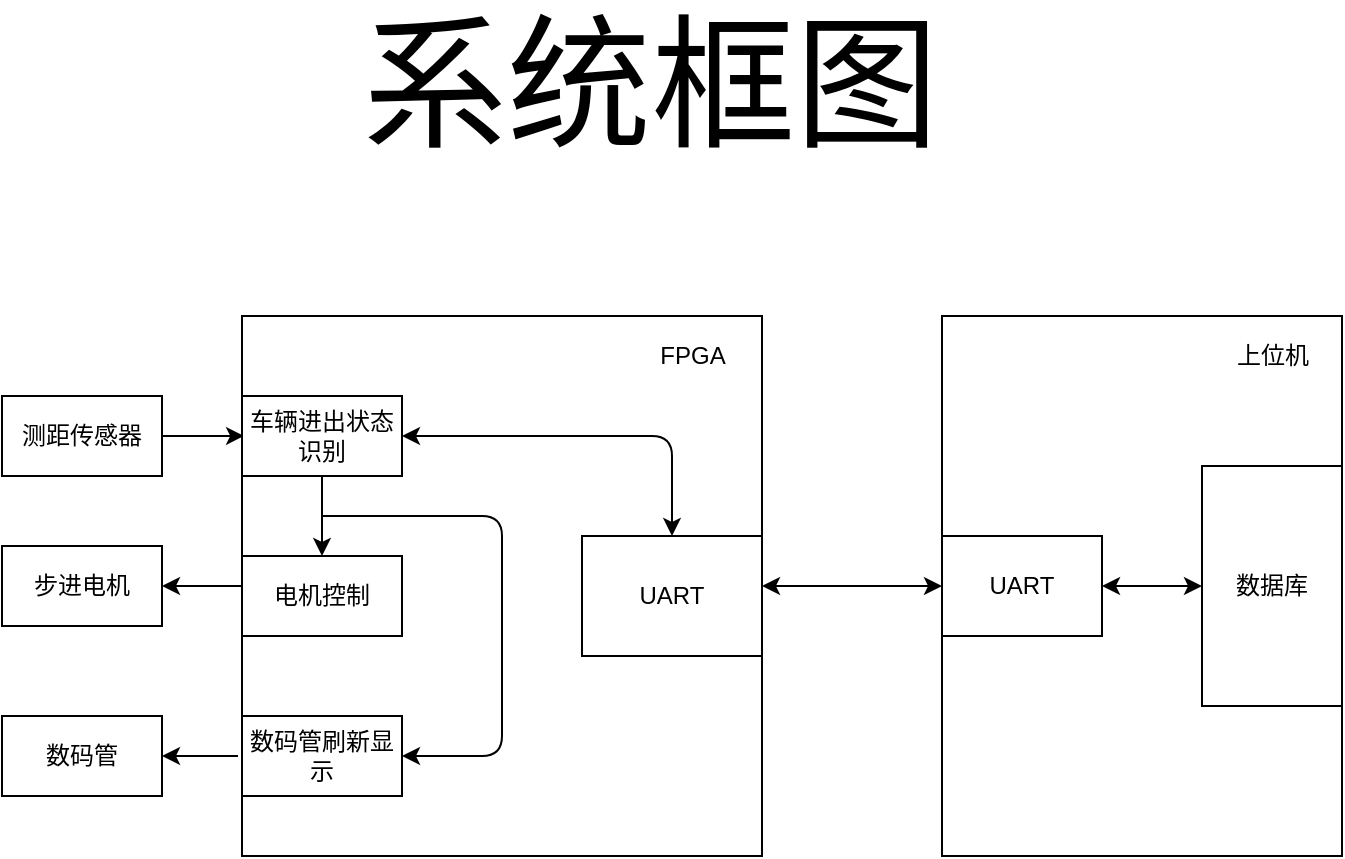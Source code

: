 <mxfile version="14.6.13" type="github" pages="3">
  <diagram id="AhWVdmM_yHLK6CxtU968" name="Page-1">
    <mxGraphModel dx="1350" dy="804" grid="1" gridSize="10" guides="1" tooltips="1" connect="1" arrows="1" fold="1" page="1" pageScale="1" pageWidth="827" pageHeight="1169" math="0" shadow="0">
      <root>
        <mxCell id="0" />
        <mxCell id="1" parent="0" />
        <mxCell id="wJKJaym3Btc18to3Iy8r-10" style="edgeStyle=orthogonalEdgeStyle;rounded=0;orthogonalLoop=1;jettySize=auto;html=1;entryX=0.004;entryY=0.222;entryDx=0;entryDy=0;entryPerimeter=0;" parent="1" source="wJKJaym3Btc18to3Iy8r-1" target="wJKJaym3Btc18to3Iy8r-2" edge="1">
          <mxGeometry relative="1" as="geometry" />
        </mxCell>
        <mxCell id="wJKJaym3Btc18to3Iy8r-1" value="测距传感器" style="rounded=0;whiteSpace=wrap;html=1;" parent="1" vertex="1">
          <mxGeometry x="90" y="260" width="80" height="40" as="geometry" />
        </mxCell>
        <mxCell id="wJKJaym3Btc18to3Iy8r-11" style="edgeStyle=orthogonalEdgeStyle;rounded=0;orthogonalLoop=1;jettySize=auto;html=1;entryX=1;entryY=0.5;entryDx=0;entryDy=0;" parent="1" source="wJKJaym3Btc18to3Iy8r-2" target="wJKJaym3Btc18to3Iy8r-4" edge="1">
          <mxGeometry relative="1" as="geometry" />
        </mxCell>
        <mxCell id="wJKJaym3Btc18to3Iy8r-2" value="" style="whiteSpace=wrap;html=1;" parent="1" vertex="1">
          <mxGeometry x="210" y="220" width="260" height="270" as="geometry" />
        </mxCell>
        <mxCell id="wJKJaym3Btc18to3Iy8r-3" value="车辆进出状态识别" style="whiteSpace=wrap;html=1;" parent="1" vertex="1">
          <mxGeometry x="210" y="260" width="80" height="40" as="geometry" />
        </mxCell>
        <mxCell id="wJKJaym3Btc18to3Iy8r-4" value="步进电机" style="whiteSpace=wrap;html=1;" parent="1" vertex="1">
          <mxGeometry x="90" y="335" width="80" height="40" as="geometry" />
        </mxCell>
        <mxCell id="wJKJaym3Btc18to3Iy8r-5" value="数码管" style="whiteSpace=wrap;html=1;" parent="1" vertex="1">
          <mxGeometry x="90" y="420" width="80" height="40" as="geometry" />
        </mxCell>
        <mxCell id="wJKJaym3Btc18to3Iy8r-6" value="" style="whiteSpace=wrap;html=1;" parent="1" vertex="1">
          <mxGeometry x="560" y="220" width="200" height="270" as="geometry" />
        </mxCell>
        <mxCell id="wJKJaym3Btc18to3Iy8r-7" value="电机控制" style="whiteSpace=wrap;html=1;" parent="1" vertex="1">
          <mxGeometry x="210" y="340" width="80" height="40" as="geometry" />
        </mxCell>
        <mxCell id="wJKJaym3Btc18to3Iy8r-8" value="UART" style="whiteSpace=wrap;html=1;" parent="1" vertex="1">
          <mxGeometry x="380" y="330" width="90" height="60" as="geometry" />
        </mxCell>
        <mxCell id="wJKJaym3Btc18to3Iy8r-9" value="数码管刷新显示" style="whiteSpace=wrap;html=1;" parent="1" vertex="1">
          <mxGeometry x="210" y="420" width="80" height="40" as="geometry" />
        </mxCell>
        <mxCell id="wJKJaym3Btc18to3Iy8r-12" value="" style="endArrow=classic;html=1;entryX=1;entryY=0.5;entryDx=0;entryDy=0;" parent="1" target="wJKJaym3Btc18to3Iy8r-5" edge="1">
          <mxGeometry width="50" height="50" relative="1" as="geometry">
            <mxPoint x="208" y="440" as="sourcePoint" />
            <mxPoint x="420" y="520" as="targetPoint" />
          </mxGeometry>
        </mxCell>
        <mxCell id="wJKJaym3Btc18to3Iy8r-14" value="" style="endArrow=classic;html=1;exitX=0.5;exitY=1;exitDx=0;exitDy=0;" parent="1" source="wJKJaym3Btc18to3Iy8r-3" target="wJKJaym3Btc18to3Iy8r-7" edge="1">
          <mxGeometry width="50" height="50" relative="1" as="geometry">
            <mxPoint x="390" y="540" as="sourcePoint" />
            <mxPoint x="440" y="490" as="targetPoint" />
          </mxGeometry>
        </mxCell>
        <mxCell id="wJKJaym3Btc18to3Iy8r-16" value="" style="endArrow=classic;html=1;entryX=1;entryY=0.5;entryDx=0;entryDy=0;" parent="1" target="wJKJaym3Btc18to3Iy8r-9" edge="1">
          <mxGeometry width="50" height="50" relative="1" as="geometry">
            <mxPoint x="250" y="320" as="sourcePoint" />
            <mxPoint x="440" y="490" as="targetPoint" />
            <Array as="points">
              <mxPoint x="340" y="320" />
              <mxPoint x="340" y="440" />
            </Array>
          </mxGeometry>
        </mxCell>
        <mxCell id="wJKJaym3Btc18to3Iy8r-17" value="" style="endArrow=classic;startArrow=classic;html=1;exitX=1;exitY=0.5;exitDx=0;exitDy=0;entryX=0;entryY=0.5;entryDx=0;entryDy=0;" parent="1" source="wJKJaym3Btc18to3Iy8r-2" target="wJKJaym3Btc18to3Iy8r-6" edge="1">
          <mxGeometry width="50" height="50" relative="1" as="geometry">
            <mxPoint x="390" y="540" as="sourcePoint" />
            <mxPoint x="440" y="490" as="targetPoint" />
          </mxGeometry>
        </mxCell>
        <mxCell id="wJKJaym3Btc18to3Iy8r-18" value="FPGA" style="text;html=1;align=center;verticalAlign=middle;resizable=0;points=[];autosize=1;strokeColor=none;" parent="1" vertex="1">
          <mxGeometry x="410" y="230" width="50" height="20" as="geometry" />
        </mxCell>
        <mxCell id="wJKJaym3Btc18to3Iy8r-19" value="上位机" style="text;html=1;align=center;verticalAlign=middle;resizable=0;points=[];autosize=1;strokeColor=none;" parent="1" vertex="1">
          <mxGeometry x="700" y="230" width="50" height="20" as="geometry" />
        </mxCell>
        <mxCell id="wJKJaym3Btc18to3Iy8r-20" value="UART" style="whiteSpace=wrap;html=1;" parent="1" vertex="1">
          <mxGeometry x="560" y="330" width="80" height="50" as="geometry" />
        </mxCell>
        <mxCell id="wJKJaym3Btc18to3Iy8r-21" value="数据库" style="whiteSpace=wrap;html=1;" parent="1" vertex="1">
          <mxGeometry x="690" y="295" width="70" height="120" as="geometry" />
        </mxCell>
        <mxCell id="wJKJaym3Btc18to3Iy8r-24" value="" style="endArrow=classic;startArrow=classic;html=1;exitX=0;exitY=0.5;exitDx=0;exitDy=0;entryX=1;entryY=0.5;entryDx=0;entryDy=0;" parent="1" source="wJKJaym3Btc18to3Iy8r-21" target="wJKJaym3Btc18to3Iy8r-20" edge="1">
          <mxGeometry width="50" height="50" relative="1" as="geometry">
            <mxPoint x="390" y="540" as="sourcePoint" />
            <mxPoint x="440" y="490" as="targetPoint" />
          </mxGeometry>
        </mxCell>
        <mxCell id="hNRzAAJFqG2Eg004tOYV-2" value="" style="endArrow=classic;startArrow=classic;html=1;exitX=1;exitY=0.5;exitDx=0;exitDy=0;entryX=0.5;entryY=0;entryDx=0;entryDy=0;" parent="1" source="wJKJaym3Btc18to3Iy8r-3" target="wJKJaym3Btc18to3Iy8r-8" edge="1">
          <mxGeometry width="50" height="50" relative="1" as="geometry">
            <mxPoint x="390" y="550" as="sourcePoint" />
            <mxPoint x="440" y="500" as="targetPoint" />
            <Array as="points">
              <mxPoint x="425" y="280" />
            </Array>
          </mxGeometry>
        </mxCell>
        <mxCell id="tnvyprBFATinbCnKF0pc-1" value="&lt;font style=&quot;font-size: 72px&quot;&gt;系统框图&lt;/font&gt;" style="text;html=1;align=center;verticalAlign=middle;resizable=0;points=[];autosize=1;strokeColor=none;" vertex="1" parent="1">
          <mxGeometry x="264" y="90" width="300" height="30" as="geometry" />
        </mxCell>
      </root>
    </mxGraphModel>
  </diagram>
  <diagram id="p_6IQaVI3_BeOrhrghh_" name="Page-2">
    <mxGraphModel dx="1350" dy="804" grid="1" gridSize="10" guides="1" tooltips="1" connect="1" arrows="1" fold="1" page="1" pageScale="1" pageWidth="827" pageHeight="1169" math="0" shadow="0">
      <root>
        <mxCell id="RS6YnEL1UOEDpsYnXx5M-0" />
        <mxCell id="RS6YnEL1UOEDpsYnXx5M-1" parent="RS6YnEL1UOEDpsYnXx5M-0" />
        <mxCell id="RS6YnEL1UOEDpsYnXx5M-2" value="&amp;nbsp;&amp;nbsp;&amp;nbsp;&amp;nbsp;&amp;nbsp;&amp;nbsp;&amp;nbsp;&amp;nbsp;&amp;nbsp;&amp;nbsp;&amp;nbsp;&amp;nbsp;&amp;nbsp;&amp;nbsp;&amp;nbsp;&amp;nbsp;&amp;nbsp;&amp;nbsp; &lt;font style=&quot;font-size: 48px&quot;&gt;停车位&lt;/font&gt;" style="rounded=0;whiteSpace=wrap;html=1;sketch=0;" parent="RS6YnEL1UOEDpsYnXx5M-1" vertex="1">
          <mxGeometry x="180" y="190" width="390" height="240" as="geometry" />
        </mxCell>
        <mxCell id="RS6YnEL1UOEDpsYnXx5M-3" value="后测距传感器" style="shape=process;whiteSpace=wrap;html=1;backgroundOutline=1;rounded=0;sketch=0;" parent="RS6YnEL1UOEDpsYnXx5M-1" vertex="1">
          <mxGeometry x="260" y="265" width="50" height="90" as="geometry" />
        </mxCell>
        <mxCell id="RS6YnEL1UOEDpsYnXx5M-4" value="前测距传感器" style="shape=process;whiteSpace=wrap;html=1;backgroundOutline=1;rounded=0;sketch=0;" parent="RS6YnEL1UOEDpsYnXx5M-1" vertex="1">
          <mxGeometry x="585" y="262.5" width="50" height="90" as="geometry" />
        </mxCell>
        <mxCell id="RS6YnEL1UOEDpsYnXx5M-5" value="" style="endArrow=none;dashed=1;html=1;exitX=1.004;exitY=0.033;exitDx=0;exitDy=0;exitPerimeter=0;" parent="RS6YnEL1UOEDpsYnXx5M-1" source="RS6YnEL1UOEDpsYnXx5M-2" edge="1">
          <mxGeometry width="50" height="50" relative="1" as="geometry">
            <mxPoint x="20" y="165" as="sourcePoint" />
            <mxPoint x="570" y="425" as="targetPoint" />
          </mxGeometry>
        </mxCell>
        <mxCell id="RS6YnEL1UOEDpsYnXx5M-6" value="可升降栏杆" style="whiteSpace=wrap;html=1;rounded=0;sketch=0;" parent="RS6YnEL1UOEDpsYnXx5M-1" vertex="1">
          <mxGeometry x="560" y="190" width="15" height="235" as="geometry" />
        </mxCell>
        <mxCell id="RS6YnEL1UOEDpsYnXx5M-7" style="edgeStyle=orthogonalEdgeStyle;curved=0;rounded=1;sketch=0;orthogonalLoop=1;jettySize=auto;html=1;" parent="RS6YnEL1UOEDpsYnXx5M-1" source="RS6YnEL1UOEDpsYnXx5M-8" edge="1">
          <mxGeometry relative="1" as="geometry">
            <mxPoint x="359" y="790" as="targetPoint" />
          </mxGeometry>
        </mxCell>
        <mxCell id="RS6YnEL1UOEDpsYnXx5M-8" value="车辆进出状态识别模块" style="whiteSpace=wrap;html=1;aspect=fixed;rounded=0;sketch=0;" parent="RS6YnEL1UOEDpsYnXx5M-1" vertex="1">
          <mxGeometry x="259" y="530" width="200" height="200" as="geometry" />
        </mxCell>
        <mxCell id="RS6YnEL1UOEDpsYnXx5M-9" value="" style="endArrow=classic;html=1;entryX=0.005;entryY=0.14;entryDx=0;entryDy=0;entryPerimeter=0;" parent="RS6YnEL1UOEDpsYnXx5M-1" target="RS6YnEL1UOEDpsYnXx5M-8" edge="1">
          <mxGeometry width="50" height="50" relative="1" as="geometry">
            <mxPoint x="195" y="558" as="sourcePoint" />
            <mxPoint x="385" y="510" as="targetPoint" />
          </mxGeometry>
        </mxCell>
        <mxCell id="RS6YnEL1UOEDpsYnXx5M-10" value="系统时钟" style="text;html=1;align=center;verticalAlign=middle;resizable=0;points=[];autosize=1;strokeColor=none;" parent="RS6YnEL1UOEDpsYnXx5M-1" vertex="1">
          <mxGeometry x="200" y="540" width="60" height="20" as="geometry" />
        </mxCell>
        <mxCell id="RS6YnEL1UOEDpsYnXx5M-11" value="" style="endArrow=classic;html=1;entryX=-0.01;entryY=0.295;entryDx=0;entryDy=0;entryPerimeter=0;" parent="RS6YnEL1UOEDpsYnXx5M-1" target="RS6YnEL1UOEDpsYnXx5M-8" edge="1">
          <mxGeometry width="50" height="50" relative="1" as="geometry">
            <mxPoint x="195" y="589" as="sourcePoint" />
            <mxPoint x="385" y="510" as="targetPoint" />
          </mxGeometry>
        </mxCell>
        <mxCell id="RS6YnEL1UOEDpsYnXx5M-12" value="复位信号" style="text;html=1;align=center;verticalAlign=middle;resizable=0;points=[];autosize=1;strokeColor=none;" parent="RS6YnEL1UOEDpsYnXx5M-1" vertex="1">
          <mxGeometry x="200" y="570" width="60" height="20" as="geometry" />
        </mxCell>
        <mxCell id="RS6YnEL1UOEDpsYnXx5M-13" value="" style="endArrow=classic;html=1;entryX=-0.025;entryY=0.455;entryDx=0;entryDy=0;entryPerimeter=0;" parent="RS6YnEL1UOEDpsYnXx5M-1" target="RS6YnEL1UOEDpsYnXx5M-8" edge="1">
          <mxGeometry width="50" height="50" relative="1" as="geometry">
            <mxPoint x="195" y="621" as="sourcePoint" />
            <mxPoint x="385" y="510" as="targetPoint" />
          </mxGeometry>
        </mxCell>
        <mxCell id="RS6YnEL1UOEDpsYnXx5M-14" value="前传感器返回数据" style="text;html=1;align=center;verticalAlign=middle;resizable=0;points=[];autosize=1;strokeColor=none;" parent="RS6YnEL1UOEDpsYnXx5M-1" vertex="1">
          <mxGeometry x="140" y="600" width="110" height="20" as="geometry" />
        </mxCell>
        <mxCell id="RS6YnEL1UOEDpsYnXx5M-15" value="" style="endArrow=classic;html=1;entryX=-0.01;entryY=0.605;entryDx=0;entryDy=0;entryPerimeter=0;" parent="RS6YnEL1UOEDpsYnXx5M-1" target="RS6YnEL1UOEDpsYnXx5M-8" edge="1">
          <mxGeometry width="50" height="50" relative="1" as="geometry">
            <mxPoint x="195" y="651" as="sourcePoint" />
            <mxPoint x="385" y="510" as="targetPoint" />
          </mxGeometry>
        </mxCell>
        <mxCell id="RS6YnEL1UOEDpsYnXx5M-16" value="后传感器返回数据" style="text;html=1;align=center;verticalAlign=middle;resizable=0;points=[];autosize=1;strokeColor=none;" parent="RS6YnEL1UOEDpsYnXx5M-1" vertex="1">
          <mxGeometry x="140" y="630" width="110" height="20" as="geometry" />
        </mxCell>
        <mxCell id="RS6YnEL1UOEDpsYnXx5M-17" value="成功付费信号" style="text;html=1;align=center;verticalAlign=middle;resizable=0;points=[];autosize=1;strokeColor=none;" parent="RS6YnEL1UOEDpsYnXx5M-1" vertex="1">
          <mxGeometry x="459" y="550" width="90" height="20" as="geometry" />
        </mxCell>
        <mxCell id="RS6YnEL1UOEDpsYnXx5M-18" style="edgeStyle=orthogonalEdgeStyle;curved=0;rounded=1;sketch=0;orthogonalLoop=1;jettySize=auto;html=1;entryX=0.98;entryY=0.2;entryDx=0;entryDy=0;entryPerimeter=0;" parent="RS6YnEL1UOEDpsYnXx5M-1" source="RS6YnEL1UOEDpsYnXx5M-19" target="RS6YnEL1UOEDpsYnXx5M-8" edge="1">
          <mxGeometry relative="1" as="geometry" />
        </mxCell>
        <mxCell id="RS6YnEL1UOEDpsYnXx5M-19" value="UART模块" style="whiteSpace=wrap;html=1;rounded=0;sketch=0;" parent="RS6YnEL1UOEDpsYnXx5M-1" vertex="1">
          <mxGeometry x="549" y="540" width="120" height="60" as="geometry" />
        </mxCell>
        <mxCell id="RS6YnEL1UOEDpsYnXx5M-20" value="车辆此时状态" style="text;html=1;align=center;verticalAlign=middle;resizable=0;points=[];autosize=1;strokeColor=none;" parent="RS6YnEL1UOEDpsYnXx5M-1" vertex="1">
          <mxGeometry x="369" y="750" width="90" height="20" as="geometry" />
        </mxCell>
        <mxCell id="g7SiQAJVfL5_TAa-T3ud-0" value="&lt;font style=&quot;font-size: 72px&quot;&gt;功能1&lt;/font&gt;" style="text;html=1;align=center;verticalAlign=middle;resizable=0;points=[];autosize=1;strokeColor=none;" vertex="1" parent="RS6YnEL1UOEDpsYnXx5M-1">
          <mxGeometry x="290" y="100" width="200" height="30" as="geometry" />
        </mxCell>
      </root>
    </mxGraphModel>
  </diagram>
  <diagram id="Vc9TUZ_8czNKbrm6KXTG" name="Page-3">
    <mxGraphModel dx="1350" dy="804" grid="1" gridSize="10" guides="1" tooltips="1" connect="1" arrows="1" fold="1" page="1" pageScale="1" pageWidth="827" pageHeight="1169" math="0" shadow="0">
      <root>
        <mxCell id="s3ohFkREYACJ5Bm3jnTW-0" />
        <mxCell id="s3ohFkREYACJ5Bm3jnTW-1" parent="s3ohFkREYACJ5Bm3jnTW-0" />
        <mxCell id="s3ohFkREYACJ5Bm3jnTW-3" value="&lt;font style=&quot;font-size: 72px&quot;&gt;功能2&lt;/font&gt;" style="text;html=1;align=center;verticalAlign=middle;resizable=0;points=[];autosize=1;strokeColor=none;" vertex="1" parent="s3ohFkREYACJ5Bm3jnTW-1">
          <mxGeometry x="290" y="120" width="200" height="30" as="geometry" />
        </mxCell>
        <mxCell id="izzl8oGM8k8YTxXmzYI1-2" value="clk" style="text;html=1;align=center;verticalAlign=middle;resizable=0;points=[];autosize=1;strokeColor=none;" vertex="1" parent="s3ohFkREYACJ5Bm3jnTW-1">
          <mxGeometry x="220" y="210" width="30" height="20" as="geometry" />
        </mxCell>
        <mxCell id="izzl8oGM8k8YTxXmzYI1-3" value="" style="endArrow=classic;html=1;" edge="1" parent="s3ohFkREYACJ5Bm3jnTW-1">
          <mxGeometry width="50" height="50" relative="1" as="geometry">
            <mxPoint x="175" y="230" as="sourcePoint" />
            <mxPoint x="805" y="230" as="targetPoint" />
            <Array as="points">
              <mxPoint x="815" y="230" />
              <mxPoint x="805" y="230" />
            </Array>
          </mxGeometry>
        </mxCell>
        <mxCell id="izzl8oGM8k8YTxXmzYI1-4" value="rst_n" style="text;html=1;align=center;verticalAlign=middle;resizable=0;points=[];autosize=1;strokeColor=none;" vertex="1" parent="s3ohFkREYACJ5Bm3jnTW-1">
          <mxGeometry x="220" y="230" width="40" height="20" as="geometry" />
        </mxCell>
        <mxCell id="izzl8oGM8k8YTxXmzYI1-5" value="" style="endArrow=classic;html=1;" edge="1" parent="s3ohFkREYACJ5Bm3jnTW-1">
          <mxGeometry width="50" height="50" relative="1" as="geometry">
            <mxPoint x="175" y="250" as="sourcePoint" />
            <mxPoint x="815" y="250" as="targetPoint" />
            <Array as="points">
              <mxPoint x="275" y="250" />
              <mxPoint x="815" y="250" />
            </Array>
          </mxGeometry>
        </mxCell>
        <mxCell id="izzl8oGM8k8YTxXmzYI1-6" value="" style="shape=flexArrow;endArrow=classic;html=1;" edge="1" parent="s3ohFkREYACJ5Bm3jnTW-1">
          <mxGeometry width="50" height="50" relative="1" as="geometry">
            <mxPoint x="170" y="434" as="sourcePoint" />
            <mxPoint x="313" y="434" as="targetPoint" />
          </mxGeometry>
        </mxCell>
        <mxCell id="izzl8oGM8k8YTxXmzYI1-8" value="&lt;p class=&quot;MsoNormal&quot;&gt;&lt;span style=&quot;font-size: 12.0pt&quot;&gt;&lt;font face=&quot;宋体&quot;&gt;车辆此时工作状态&lt;/font&gt;&lt;/span&gt;&lt;/p&gt;" style="text;html=1;align=center;verticalAlign=middle;resizable=0;points=[];autosize=1;strokeColor=none;" vertex="1" parent="s3ohFkREYACJ5Bm3jnTW-1">
          <mxGeometry x="175" y="390" width="140" height="50" as="geometry" />
        </mxCell>
        <mxCell id="izzl8oGM8k8YTxXmzYI1-9" value="pwm_generator" style="whiteSpace=wrap;html=1;" vertex="1" parent="s3ohFkREYACJ5Bm3jnTW-1">
          <mxGeometry x="535" y="350" width="120" height="160" as="geometry" />
        </mxCell>
        <mxCell id="izzl8oGM8k8YTxXmzYI1-10" value="step_motor" style="whiteSpace=wrap;html=1;" vertex="1" parent="s3ohFkREYACJ5Bm3jnTW-1">
          <mxGeometry x="545" y="560" width="120" height="160" as="geometry" />
        </mxCell>
        <mxCell id="izzl8oGM8k8YTxXmzYI1-21" value="step_ctrl" style="whiteSpace=wrap;html=1;" vertex="1" parent="s3ohFkREYACJ5Bm3jnTW-1">
          <mxGeometry x="315" y="290" width="120" height="450" as="geometry" />
        </mxCell>
        <mxCell id="izzl8oGM8k8YTxXmzYI1-22" value="" style="endArrow=classic;html=1;" edge="1" parent="s3ohFkREYACJ5Bm3jnTW-1">
          <mxGeometry width="50" height="50" relative="1" as="geometry">
            <mxPoint x="215" y="230" as="sourcePoint" />
            <mxPoint x="315" y="350" as="targetPoint" />
            <Array as="points">
              <mxPoint x="215" y="350" />
            </Array>
          </mxGeometry>
        </mxCell>
        <mxCell id="izzl8oGM8k8YTxXmzYI1-23" value="" style="endArrow=classic;html=1;entryX=-0.014;entryY=0.215;entryDx=0;entryDy=0;entryPerimeter=0;" edge="1" parent="s3ohFkREYACJ5Bm3jnTW-1" target="izzl8oGM8k8YTxXmzYI1-21">
          <mxGeometry width="50" height="50" relative="1" as="geometry">
            <mxPoint x="235" y="250" as="sourcePoint" />
            <mxPoint x="555" y="460" as="targetPoint" />
            <Array as="points">
              <mxPoint x="235" y="387" />
            </Array>
          </mxGeometry>
        </mxCell>
        <mxCell id="izzl8oGM8k8YTxXmzYI1-25" value="period[31:0]" style="text;html=1;align=center;verticalAlign=middle;resizable=0;points=[];autosize=1;strokeColor=none;" vertex="1" parent="s3ohFkREYACJ5Bm3jnTW-1">
          <mxGeometry x="440" y="350" width="80" height="20" as="geometry" />
        </mxCell>
        <mxCell id="izzl8oGM8k8YTxXmzYI1-27" value="h_time[31:0]" style="text;html=1;align=center;verticalAlign=middle;resizable=0;points=[];autosize=1;strokeColor=none;" vertex="1" parent="s3ohFkREYACJ5Bm3jnTW-1">
          <mxGeometry x="440" y="430" width="80" height="20" as="geometry" />
        </mxCell>
        <mxCell id="izzl8oGM8k8YTxXmzYI1-28" value="" style="shape=flexArrow;endArrow=classic;html=1;" edge="1" parent="s3ohFkREYACJ5Bm3jnTW-1">
          <mxGeometry width="50" height="50" relative="1" as="geometry">
            <mxPoint x="434" y="378" as="sourcePoint" />
            <mxPoint x="535" y="378" as="targetPoint" />
          </mxGeometry>
        </mxCell>
        <mxCell id="izzl8oGM8k8YTxXmzYI1-30" value="" style="shape=flexArrow;endArrow=classic;html=1;exitX=1;exitY=0.369;exitDx=0;exitDy=0;exitPerimeter=0;" edge="1" parent="s3ohFkREYACJ5Bm3jnTW-1" source="izzl8oGM8k8YTxXmzYI1-21">
          <mxGeometry width="50" height="50" relative="1" as="geometry">
            <mxPoint x="535" y="510" as="sourcePoint" />
            <mxPoint x="535" y="455" as="targetPoint" />
          </mxGeometry>
        </mxCell>
        <mxCell id="izzl8oGM8k8YTxXmzYI1-31" value="" style="endArrow=classic;html=1;" edge="1" parent="s3ohFkREYACJ5Bm3jnTW-1">
          <mxGeometry width="50" height="50" relative="1" as="geometry">
            <mxPoint x="565" y="250" as="sourcePoint" />
            <mxPoint x="565" y="350" as="targetPoint" />
          </mxGeometry>
        </mxCell>
        <mxCell id="izzl8oGM8k8YTxXmzYI1-32" value="" style="endArrow=classic;html=1;" edge="1" parent="s3ohFkREYACJ5Bm3jnTW-1">
          <mxGeometry width="50" height="50" relative="1" as="geometry">
            <mxPoint x="595" y="230" as="sourcePoint" />
            <mxPoint x="595" y="350" as="targetPoint" />
          </mxGeometry>
        </mxCell>
        <mxCell id="izzl8oGM8k8YTxXmzYI1-33" value="" style="endArrow=classic;html=1;exitX=1.007;exitY=0.272;exitDx=0;exitDy=0;exitPerimeter=0;entryX=0.006;entryY=0.388;entryDx=0;entryDy=0;entryPerimeter=0;" edge="1" parent="s3ohFkREYACJ5Bm3jnTW-1" source="izzl8oGM8k8YTxXmzYI1-21" target="izzl8oGM8k8YTxXmzYI1-9">
          <mxGeometry width="50" height="50" relative="1" as="geometry">
            <mxPoint x="535" y="450" as="sourcePoint" />
            <mxPoint x="585" y="400" as="targetPoint" />
          </mxGeometry>
        </mxCell>
        <mxCell id="izzl8oGM8k8YTxXmzYI1-34" value="en" style="text;html=1;align=center;verticalAlign=middle;resizable=0;points=[];autosize=1;strokeColor=none;" vertex="1" parent="s3ohFkREYACJ5Bm3jnTW-1">
          <mxGeometry x="465" y="390" width="30" height="20" as="geometry" />
        </mxCell>
        <mxCell id="izzl8oGM8k8YTxXmzYI1-35" value="" style="endArrow=classic;html=1;entryX=0.5;entryY=0;entryDx=0;entryDy=0;" edge="1" parent="s3ohFkREYACJ5Bm3jnTW-1" target="izzl8oGM8k8YTxXmzYI1-10">
          <mxGeometry width="50" height="50" relative="1" as="geometry">
            <mxPoint x="605" y="513" as="sourcePoint" />
            <mxPoint x="365" y="630" as="targetPoint" />
            <Array as="points">
              <mxPoint x="605" y="540" />
            </Array>
          </mxGeometry>
        </mxCell>
        <mxCell id="izzl8oGM8k8YTxXmzYI1-36" value="PWM" style="text;html=1;align=center;verticalAlign=middle;resizable=0;points=[];autosize=1;strokeColor=none;" vertex="1" parent="s3ohFkREYACJ5Bm3jnTW-1">
          <mxGeometry x="559" y="530" width="40" height="20" as="geometry" />
        </mxCell>
        <mxCell id="izzl8oGM8k8YTxXmzYI1-37" value="" style="endArrow=classic;html=1;entryX=1;entryY=0.75;entryDx=0;entryDy=0;" edge="1" parent="s3ohFkREYACJ5Bm3jnTW-1" target="izzl8oGM8k8YTxXmzYI1-10">
          <mxGeometry width="50" height="50" relative="1" as="geometry">
            <mxPoint x="765" y="230" as="sourcePoint" />
            <mxPoint x="585" y="390" as="targetPoint" />
            <Array as="points">
              <mxPoint x="765" y="680" />
            </Array>
          </mxGeometry>
        </mxCell>
        <mxCell id="izzl8oGM8k8YTxXmzYI1-38" value="" style="endArrow=classic;html=1;entryX=1;entryY=0.5;entryDx=0;entryDy=0;" edge="1" parent="s3ohFkREYACJ5Bm3jnTW-1" target="izzl8oGM8k8YTxXmzYI1-10">
          <mxGeometry width="50" height="50" relative="1" as="geometry">
            <mxPoint x="725" y="250" as="sourcePoint" />
            <mxPoint x="585" y="390" as="targetPoint" />
            <Array as="points">
              <mxPoint x="725" y="640" />
            </Array>
          </mxGeometry>
        </mxCell>
        <mxCell id="izzl8oGM8k8YTxXmzYI1-39" value="dir" style="text;html=1;align=center;verticalAlign=middle;resizable=0;points=[];autosize=1;strokeColor=none;" vertex="1" parent="s3ohFkREYACJ5Bm3jnTW-1">
          <mxGeometry x="465" y="595" width="30" height="20" as="geometry" />
        </mxCell>
        <mxCell id="izzl8oGM8k8YTxXmzYI1-40" value="" style="endArrow=classic;html=1;exitX=1;exitY=0.75;exitDx=0;exitDy=0;entryX=-0.028;entryY=0.427;entryDx=0;entryDy=0;entryPerimeter=0;" edge="1" parent="s3ohFkREYACJ5Bm3jnTW-1" source="izzl8oGM8k8YTxXmzYI1-21" target="izzl8oGM8k8YTxXmzYI1-10">
          <mxGeometry width="50" height="50" relative="1" as="geometry">
            <mxPoint x="535" y="570" as="sourcePoint" />
            <mxPoint x="585" y="520" as="targetPoint" />
          </mxGeometry>
        </mxCell>
        <mxCell id="izzl8oGM8k8YTxXmzYI1-41" value="" style="endArrow=classic;html=1;entryX=0;entryY=0.661;entryDx=0;entryDy=0;entryPerimeter=0;" edge="1" parent="s3ohFkREYACJ5Bm3jnTW-1" target="izzl8oGM8k8YTxXmzYI1-10">
          <mxGeometry width="50" height="50" relative="1" as="geometry">
            <mxPoint x="436" y="666" as="sourcePoint" />
            <mxPoint x="585" y="520" as="targetPoint" />
          </mxGeometry>
        </mxCell>
        <mxCell id="izzl8oGM8k8YTxXmzYI1-42" value="sm_flag" style="text;html=1;align=center;verticalAlign=middle;resizable=0;points=[];autosize=1;strokeColor=none;" vertex="1" parent="s3ohFkREYACJ5Bm3jnTW-1">
          <mxGeometry x="460" y="640" width="60" height="20" as="geometry" />
        </mxCell>
        <mxCell id="izzl8oGM8k8YTxXmzYI1-44" value="m_out[3:0]" style="text;html=1;align=center;verticalAlign=middle;resizable=0;points=[];autosize=1;strokeColor=none;" vertex="1" parent="s3ohFkREYACJ5Bm3jnTW-1">
          <mxGeometry x="465" y="680" width="70" height="20" as="geometry" />
        </mxCell>
        <mxCell id="izzl8oGM8k8YTxXmzYI1-45" value="" style="shape=flexArrow;endArrow=classic;html=1;entryX=1.021;entryY=0.922;entryDx=0;entryDy=0;entryPerimeter=0;exitX=0;exitY=0.891;exitDx=0;exitDy=0;exitPerimeter=0;" edge="1" parent="s3ohFkREYACJ5Bm3jnTW-1" source="izzl8oGM8k8YTxXmzYI1-10" target="izzl8oGM8k8YTxXmzYI1-21">
          <mxGeometry width="50" height="50" relative="1" as="geometry">
            <mxPoint x="535" y="600" as="sourcePoint" />
            <mxPoint x="585" y="550" as="targetPoint" />
          </mxGeometry>
        </mxCell>
        <mxCell id="izzl8oGM8k8YTxXmzYI1-46" value="" style="shape=flexArrow;endArrow=classic;html=1;entryX=1;entryY=0.5;entryDx=0;entryDy=0;" edge="1" parent="s3ohFkREYACJ5Bm3jnTW-1" target="izzl8oGM8k8YTxXmzYI1-49">
          <mxGeometry width="50" height="50" relative="1" as="geometry">
            <mxPoint x="315" y="570" as="sourcePoint" />
            <mxPoint x="185" y="570" as="targetPoint" />
          </mxGeometry>
        </mxCell>
        <mxCell id="izzl8oGM8k8YTxXmzYI1-47" value="M_OUT" style="text;html=1;align=center;verticalAlign=middle;resizable=0;points=[];autosize=1;strokeColor=none;" vertex="1" parent="s3ohFkREYACJ5Bm3jnTW-1">
          <mxGeometry x="220" y="540" width="60" height="20" as="geometry" />
        </mxCell>
        <mxCell id="izzl8oGM8k8YTxXmzYI1-48" value="range" style="whiteSpace=wrap;html=1;aspect=fixed;" vertex="1" parent="s3ohFkREYACJ5Bm3jnTW-1">
          <mxGeometry x="90" y="390" width="80" height="80" as="geometry" />
        </mxCell>
        <mxCell id="izzl8oGM8k8YTxXmzYI1-49" value="步进电机" style="whiteSpace=wrap;html=1;aspect=fixed;" vertex="1" parent="s3ohFkREYACJ5Bm3jnTW-1">
          <mxGeometry x="100" y="530" width="80" height="80" as="geometry" />
        </mxCell>
      </root>
    </mxGraphModel>
  </diagram>
</mxfile>
